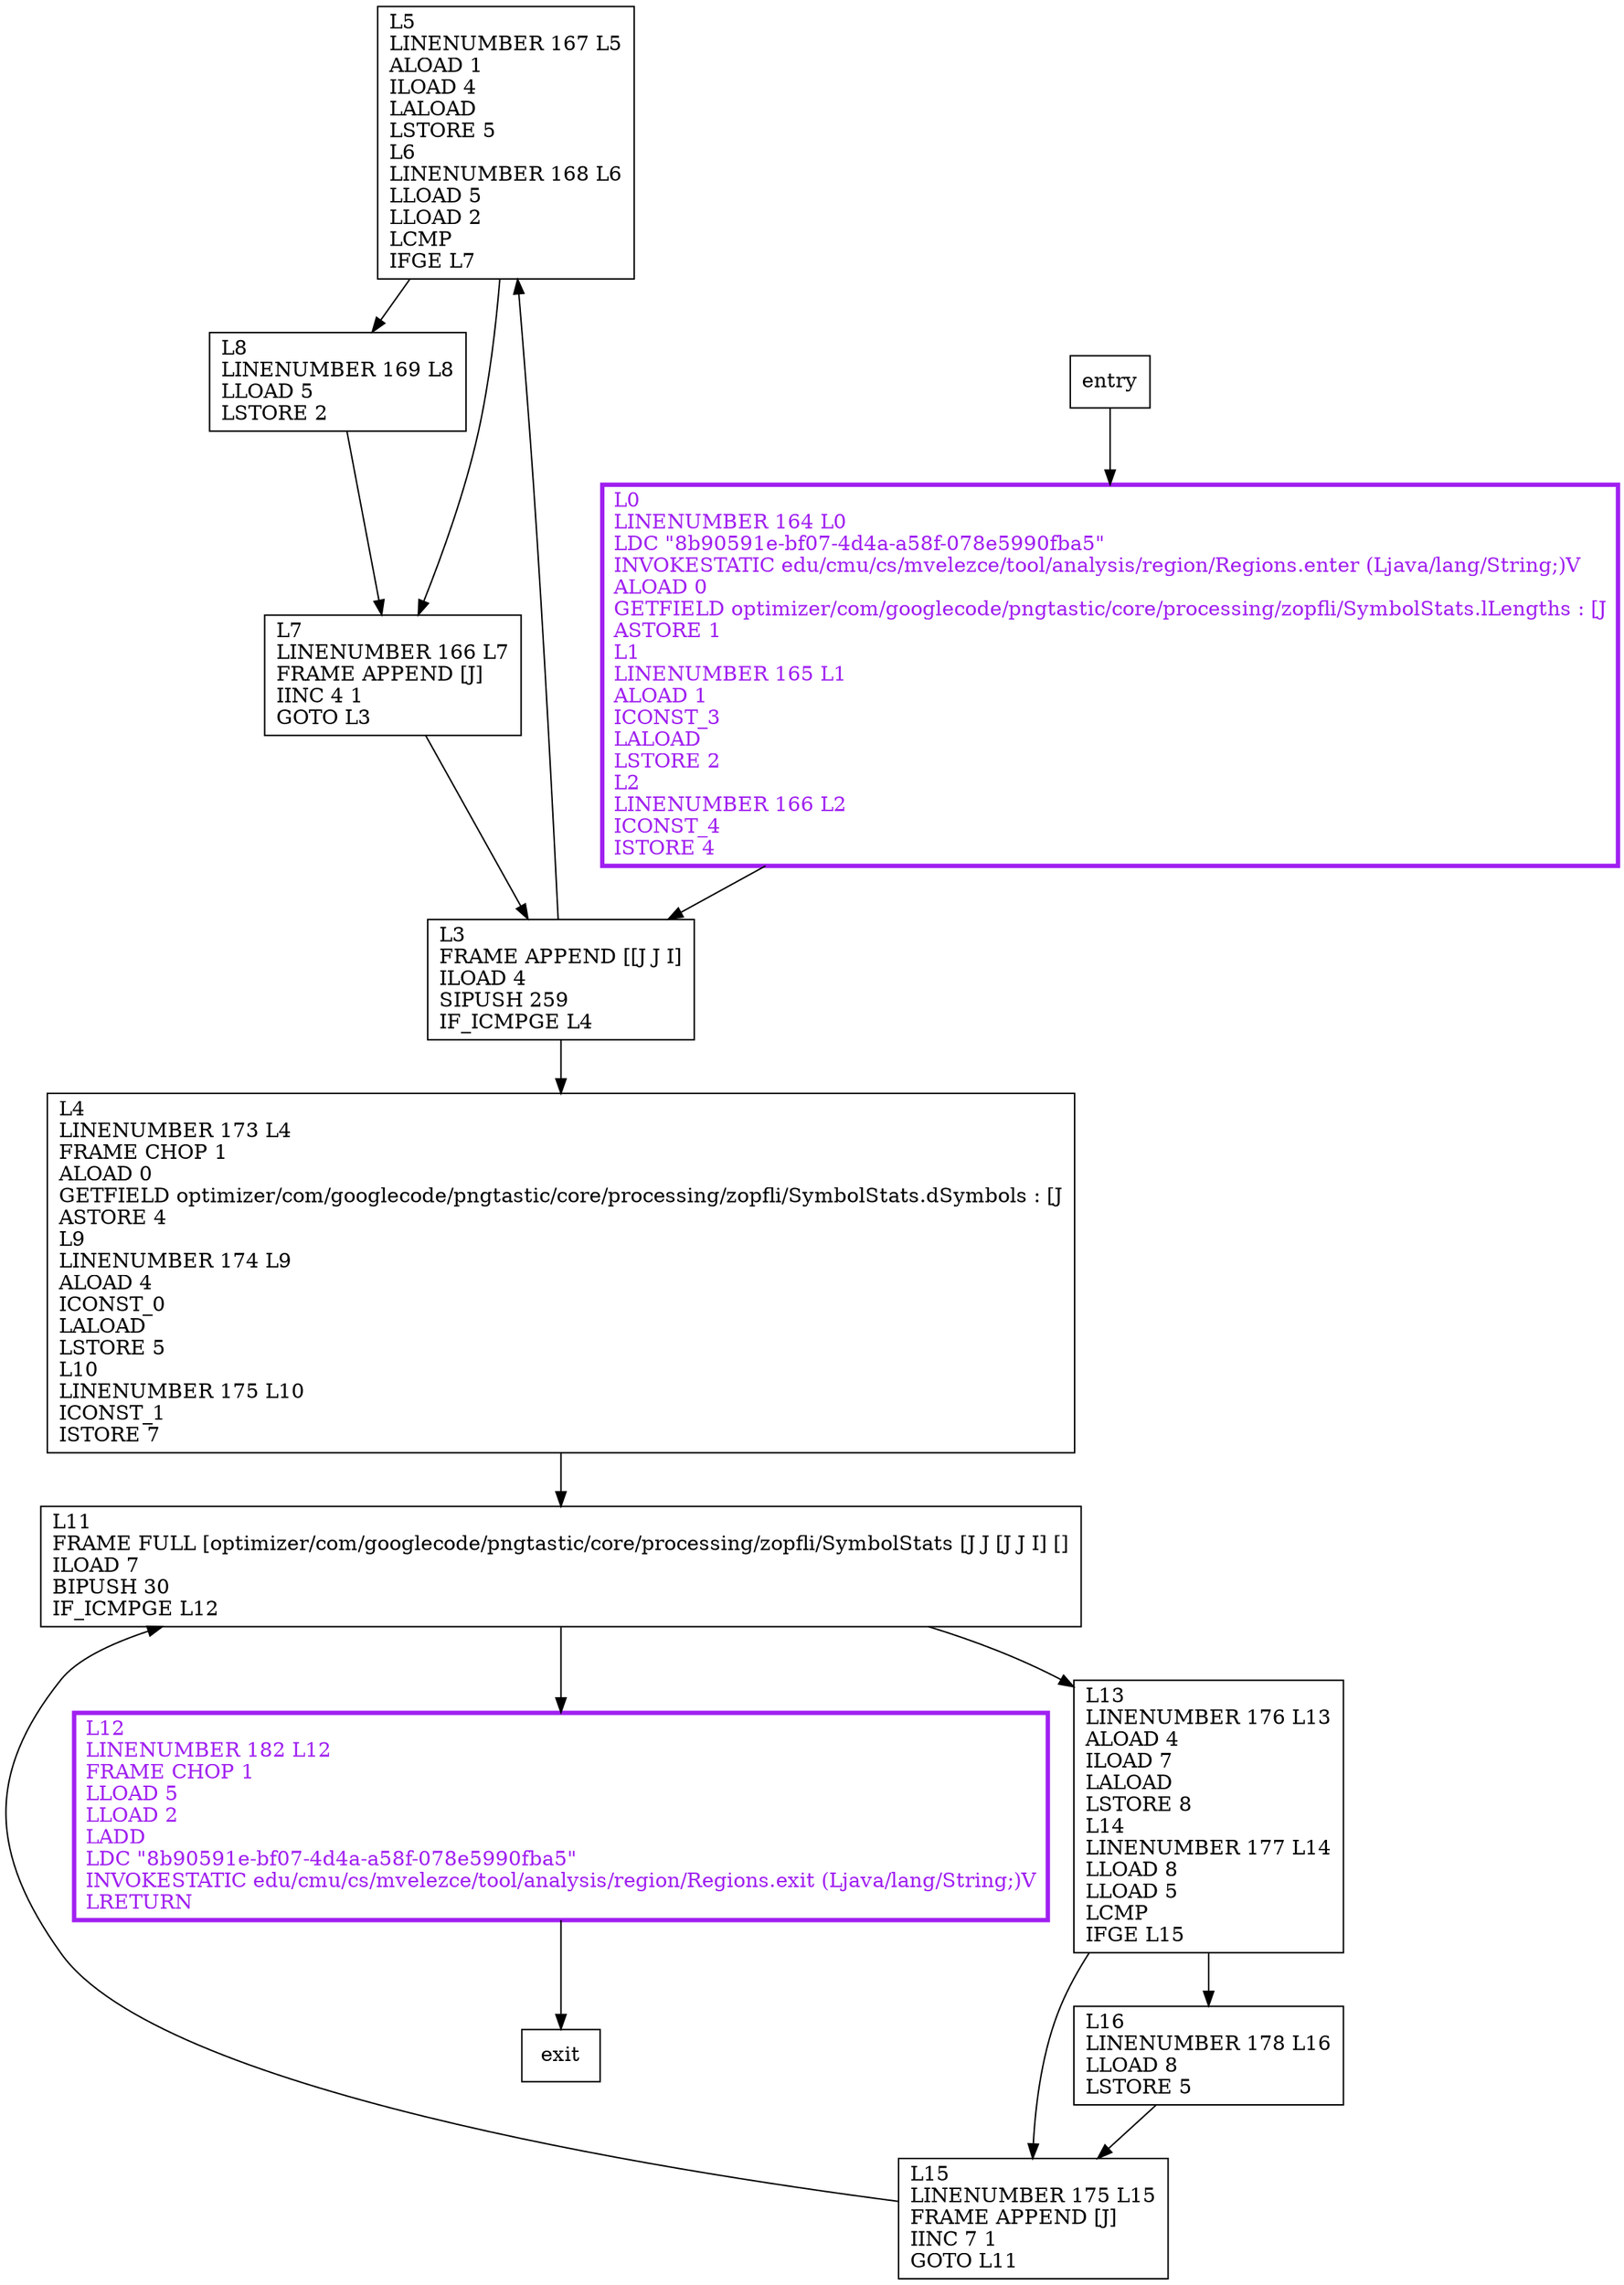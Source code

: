 digraph minCost {
node [shape=record];
1085215810 [label="L5\lLINENUMBER 167 L5\lALOAD 1\lILOAD 4\lLALOAD\lLSTORE 5\lL6\lLINENUMBER 168 L6\lLLOAD 5\lLLOAD 2\lLCMP\lIFGE L7\l"];
2018783436 [label="L15\lLINENUMBER 175 L15\lFRAME APPEND [J]\lIINC 7 1\lGOTO L11\l"];
1920681737 [label="L12\lLINENUMBER 182 L12\lFRAME CHOP 1\lLLOAD 5\lLLOAD 2\lLADD\lLDC \"8b90591e-bf07-4d4a-a58f-078e5990fba5\"\lINVOKESTATIC edu/cmu/cs/mvelezce/tool/analysis/region/Regions.exit (Ljava/lang/String;)V\lLRETURN\l"];
28755677 [label="L0\lLINENUMBER 164 L0\lLDC \"8b90591e-bf07-4d4a-a58f-078e5990fba5\"\lINVOKESTATIC edu/cmu/cs/mvelezce/tool/analysis/region/Regions.enter (Ljava/lang/String;)V\lALOAD 0\lGETFIELD optimizer/com/googlecode/pngtastic/core/processing/zopfli/SymbolStats.lLengths : [J\lASTORE 1\lL1\lLINENUMBER 165 L1\lALOAD 1\lICONST_3\lLALOAD\lLSTORE 2\lL2\lLINENUMBER 166 L2\lICONST_4\lISTORE 4\l"];
1246648070 [label="L3\lFRAME APPEND [[J J I]\lILOAD 4\lSIPUSH 259\lIF_ICMPGE L4\l"];
1075490471 [label="L16\lLINENUMBER 178 L16\lLLOAD 8\lLSTORE 5\l"];
1380140605 [label="L8\lLINENUMBER 169 L8\lLLOAD 5\lLSTORE 2\l"];
812575314 [label="L13\lLINENUMBER 176 L13\lALOAD 4\lILOAD 7\lLALOAD\lLSTORE 8\lL14\lLINENUMBER 177 L14\lLLOAD 8\lLLOAD 5\lLCMP\lIFGE L15\l"];
1752300194 [label="L11\lFRAME FULL [optimizer/com/googlecode/pngtastic/core/processing/zopfli/SymbolStats [J J [J J I] []\lILOAD 7\lBIPUSH 30\lIF_ICMPGE L12\l"];
195192573 [label="L4\lLINENUMBER 173 L4\lFRAME CHOP 1\lALOAD 0\lGETFIELD optimizer/com/googlecode/pngtastic/core/processing/zopfli/SymbolStats.dSymbols : [J\lASTORE 4\lL9\lLINENUMBER 174 L9\lALOAD 4\lICONST_0\lLALOAD\lLSTORE 5\lL10\lLINENUMBER 175 L10\lICONST_1\lISTORE 7\l"];
1710548080 [label="L7\lLINENUMBER 166 L7\lFRAME APPEND [J]\lIINC 4 1\lGOTO L3\l"];
entry;
exit;
2018783436 -> 1752300194;
1246648070 -> 1085215810;
1246648070 -> 195192573;
1075490471 -> 2018783436;
1380140605 -> 1710548080;
812575314 -> 2018783436;
812575314 -> 1075490471;
1752300194 -> 1920681737;
1752300194 -> 812575314;
195192573 -> 1752300194;
1085215810 -> 1380140605;
1085215810 -> 1710548080;
entry -> 28755677;
1920681737 -> exit;
28755677 -> 1246648070;
1710548080 -> 1246648070;
1920681737[fontcolor="purple", penwidth=3, color="purple"];
28755677[fontcolor="purple", penwidth=3, color="purple"];
}
